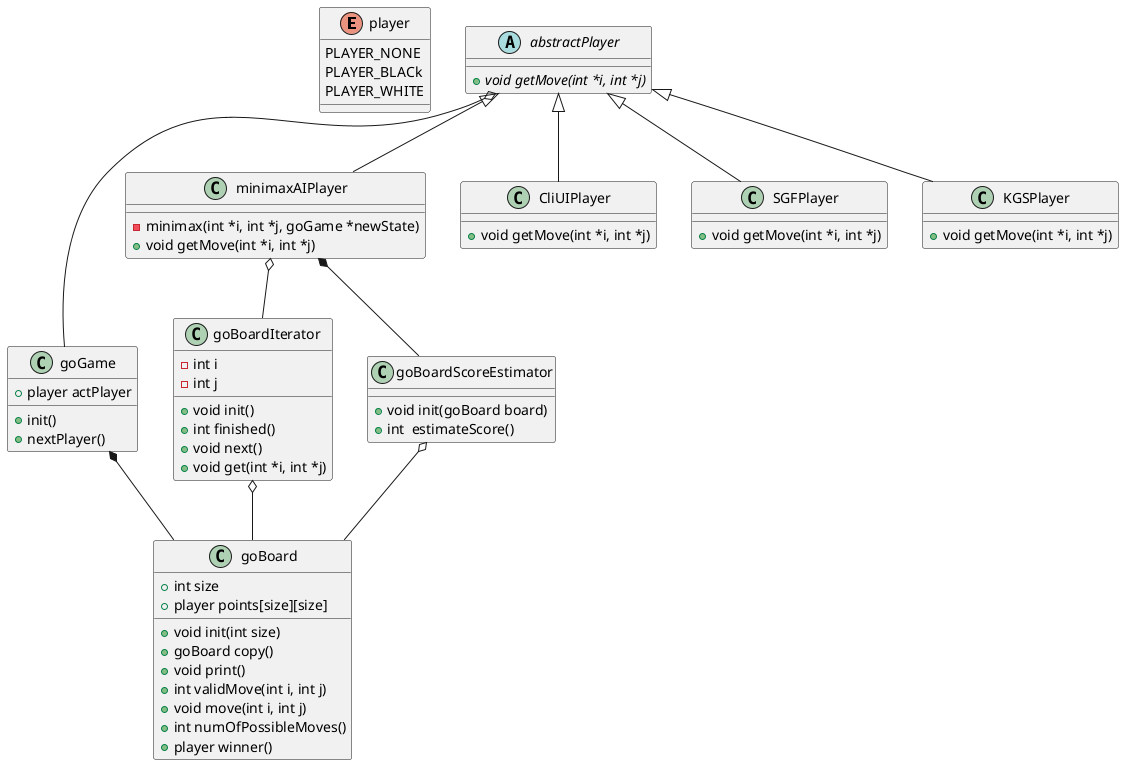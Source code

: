 @startuml

enum player {
  PLAYER_NONE
  PLAYER_BLACk
  PLAYER_WHITE
} 

class goBoard {
  +int size
  +player points[size][size]
  +void init(int size)
  +goBoard copy()
  +void print()
  +int validMove(int i, int j)
  +void move(int i, int j)
  +int numOfPossibleMoves()
  +player winner()
}

class goGame {
  +player actPlayer
  +init()
  +nextPlayer()
}
goGame *-- goBoard

abstract class abstractPlayer {
  +{abstract} void getMove(int *i, int *j)
}
abstractPlayer o-- goGame

abstractPlayer <|-- minimaxAIPlayer
class minimaxAIPlayer {
  -minimax(int *i, int *j, goGame *newState)
  +void getMove(int *i, int *j)
}
minimaxAIPlayer o-- goBoardIterator
minimaxAIPlayer *-- goBoardScoreEstimator

abstractPlayer <|-- CliUIPlayer
class CliUIPlayer {
  +void getMove(int *i, int *j)
}

abstractPlayer <|-- SGFPlayer
class SGFPlayer {
  +void getMove(int *i, int *j)
}

abstractPlayer <|-- KGSPlayer
class KGSPlayer {
  +void getMove(int *i, int *j)
}

class goBoardScoreEstimator {
  +void init(goBoard board)
  +int  estimateScore()
}
goBoardScoreEstimator o-- goBoard

class goBoardIterator {
  -int i
  -int j
  +void init()
  +int finished()
  +void next()
  +void get(int *i, int *j)
}
goBoardIterator o-- goBoard


@enduml